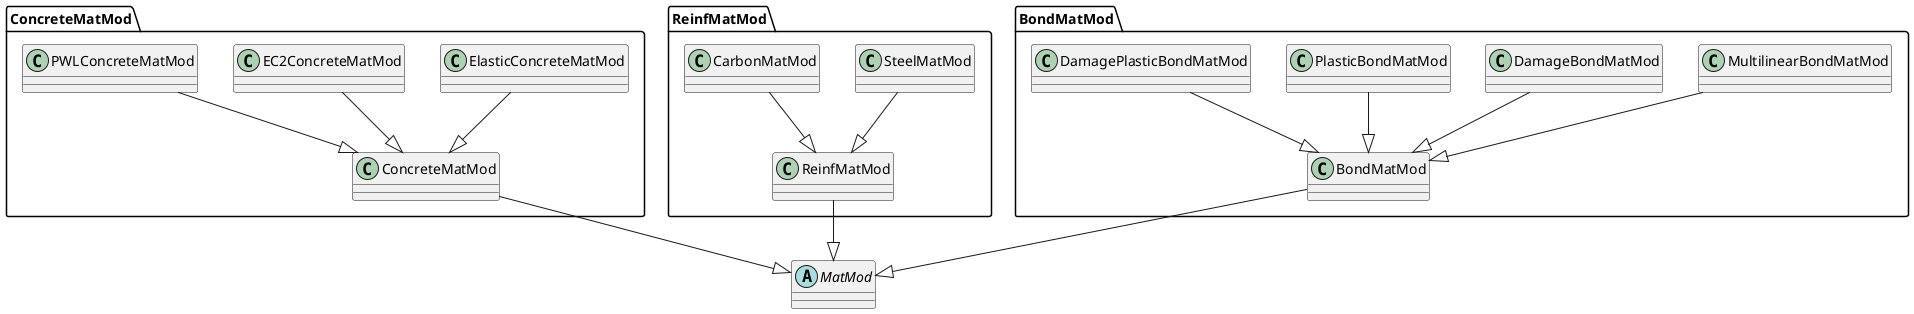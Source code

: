 @startuml
'https://plantuml.com/sequence-diagram


abstract class MatMod

package ConcreteMatMod{
class ConcreteMatMod
ConcreteMatMod --|> MatMod
ElasticConcreteMatMod --|> ConcreteMatMod
EC2ConcreteMatMod --|> ConcreteMatMod
PWLConcreteMatMod --|> ConcreteMatMod
}
package ReinfMatMod{
class ReinfMatMod
ReinfMatMod --|> MatMod
SteelMatMod --|> ReinfMatMod
CarbonMatMod --|> ReinfMatMod
}

package BondMatMod{
class BondMatMod
BondMatMod --|> MatMod
MultilinearBondMatMod --|> BondMatMod
DamageBondMatMod --|> BondMatMod
PlasticBondMatMod --|> BondMatMod
DamagePlasticBondMatMod --|> BondMatMod
}

@enduml